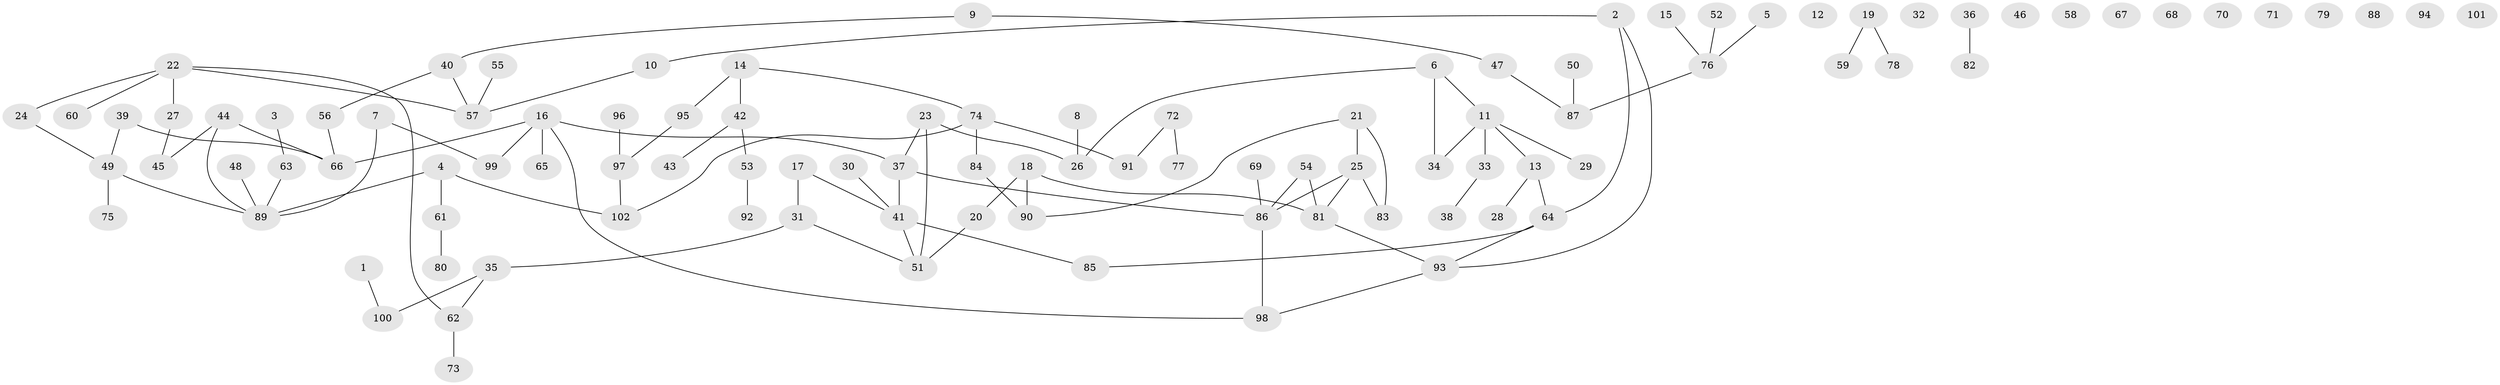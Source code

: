 // coarse degree distribution, {2: 0.47368421052631576, 4: 0.10526315789473684, 3: 0.21052631578947367, 1: 0.15789473684210525, 7: 0.05263157894736842}
// Generated by graph-tools (version 1.1) at 2025/35/03/04/25 23:35:58]
// undirected, 102 vertices, 107 edges
graph export_dot {
  node [color=gray90,style=filled];
  1;
  2;
  3;
  4;
  5;
  6;
  7;
  8;
  9;
  10;
  11;
  12;
  13;
  14;
  15;
  16;
  17;
  18;
  19;
  20;
  21;
  22;
  23;
  24;
  25;
  26;
  27;
  28;
  29;
  30;
  31;
  32;
  33;
  34;
  35;
  36;
  37;
  38;
  39;
  40;
  41;
  42;
  43;
  44;
  45;
  46;
  47;
  48;
  49;
  50;
  51;
  52;
  53;
  54;
  55;
  56;
  57;
  58;
  59;
  60;
  61;
  62;
  63;
  64;
  65;
  66;
  67;
  68;
  69;
  70;
  71;
  72;
  73;
  74;
  75;
  76;
  77;
  78;
  79;
  80;
  81;
  82;
  83;
  84;
  85;
  86;
  87;
  88;
  89;
  90;
  91;
  92;
  93;
  94;
  95;
  96;
  97;
  98;
  99;
  100;
  101;
  102;
  1 -- 100;
  2 -- 10;
  2 -- 64;
  2 -- 93;
  3 -- 63;
  4 -- 61;
  4 -- 89;
  4 -- 102;
  5 -- 76;
  6 -- 11;
  6 -- 26;
  6 -- 34;
  7 -- 89;
  7 -- 99;
  8 -- 26;
  9 -- 40;
  9 -- 47;
  10 -- 57;
  11 -- 13;
  11 -- 29;
  11 -- 33;
  11 -- 34;
  13 -- 28;
  13 -- 64;
  14 -- 42;
  14 -- 74;
  14 -- 95;
  15 -- 76;
  16 -- 37;
  16 -- 65;
  16 -- 66;
  16 -- 98;
  16 -- 99;
  17 -- 31;
  17 -- 41;
  18 -- 20;
  18 -- 81;
  18 -- 90;
  19 -- 59;
  19 -- 78;
  20 -- 51;
  21 -- 25;
  21 -- 83;
  21 -- 90;
  22 -- 24;
  22 -- 27;
  22 -- 57;
  22 -- 60;
  22 -- 62;
  23 -- 26;
  23 -- 37;
  23 -- 51;
  24 -- 49;
  25 -- 81;
  25 -- 83;
  25 -- 86;
  27 -- 45;
  30 -- 41;
  31 -- 35;
  31 -- 51;
  33 -- 38;
  35 -- 62;
  35 -- 100;
  36 -- 82;
  37 -- 41;
  37 -- 86;
  39 -- 49;
  39 -- 66;
  40 -- 56;
  40 -- 57;
  41 -- 51;
  41 -- 85;
  42 -- 43;
  42 -- 53;
  44 -- 45;
  44 -- 66;
  44 -- 89;
  47 -- 87;
  48 -- 89;
  49 -- 75;
  49 -- 89;
  50 -- 87;
  52 -- 76;
  53 -- 92;
  54 -- 81;
  54 -- 86;
  55 -- 57;
  56 -- 66;
  61 -- 80;
  62 -- 73;
  63 -- 89;
  64 -- 85;
  64 -- 93;
  69 -- 86;
  72 -- 77;
  72 -- 91;
  74 -- 84;
  74 -- 91;
  74 -- 102;
  76 -- 87;
  81 -- 93;
  84 -- 90;
  86 -- 98;
  93 -- 98;
  95 -- 97;
  96 -- 97;
  97 -- 102;
}
